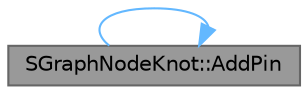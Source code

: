 digraph "SGraphNodeKnot::AddPin"
{
 // INTERACTIVE_SVG=YES
 // LATEX_PDF_SIZE
  bgcolor="transparent";
  edge [fontname=Helvetica,fontsize=10,labelfontname=Helvetica,labelfontsize=10];
  node [fontname=Helvetica,fontsize=10,shape=box,height=0.2,width=0.4];
  rankdir="LR";
  Node1 [id="Node000001",label="SGraphNodeKnot::AddPin",height=0.2,width=0.4,color="gray40", fillcolor="grey60", style="filled", fontcolor="black",tooltip="Add a new pin to this graph node."];
  Node1 -> Node1 [id="edge1_Node000001_Node000001",color="steelblue1",style="solid",tooltip=" "];
}
